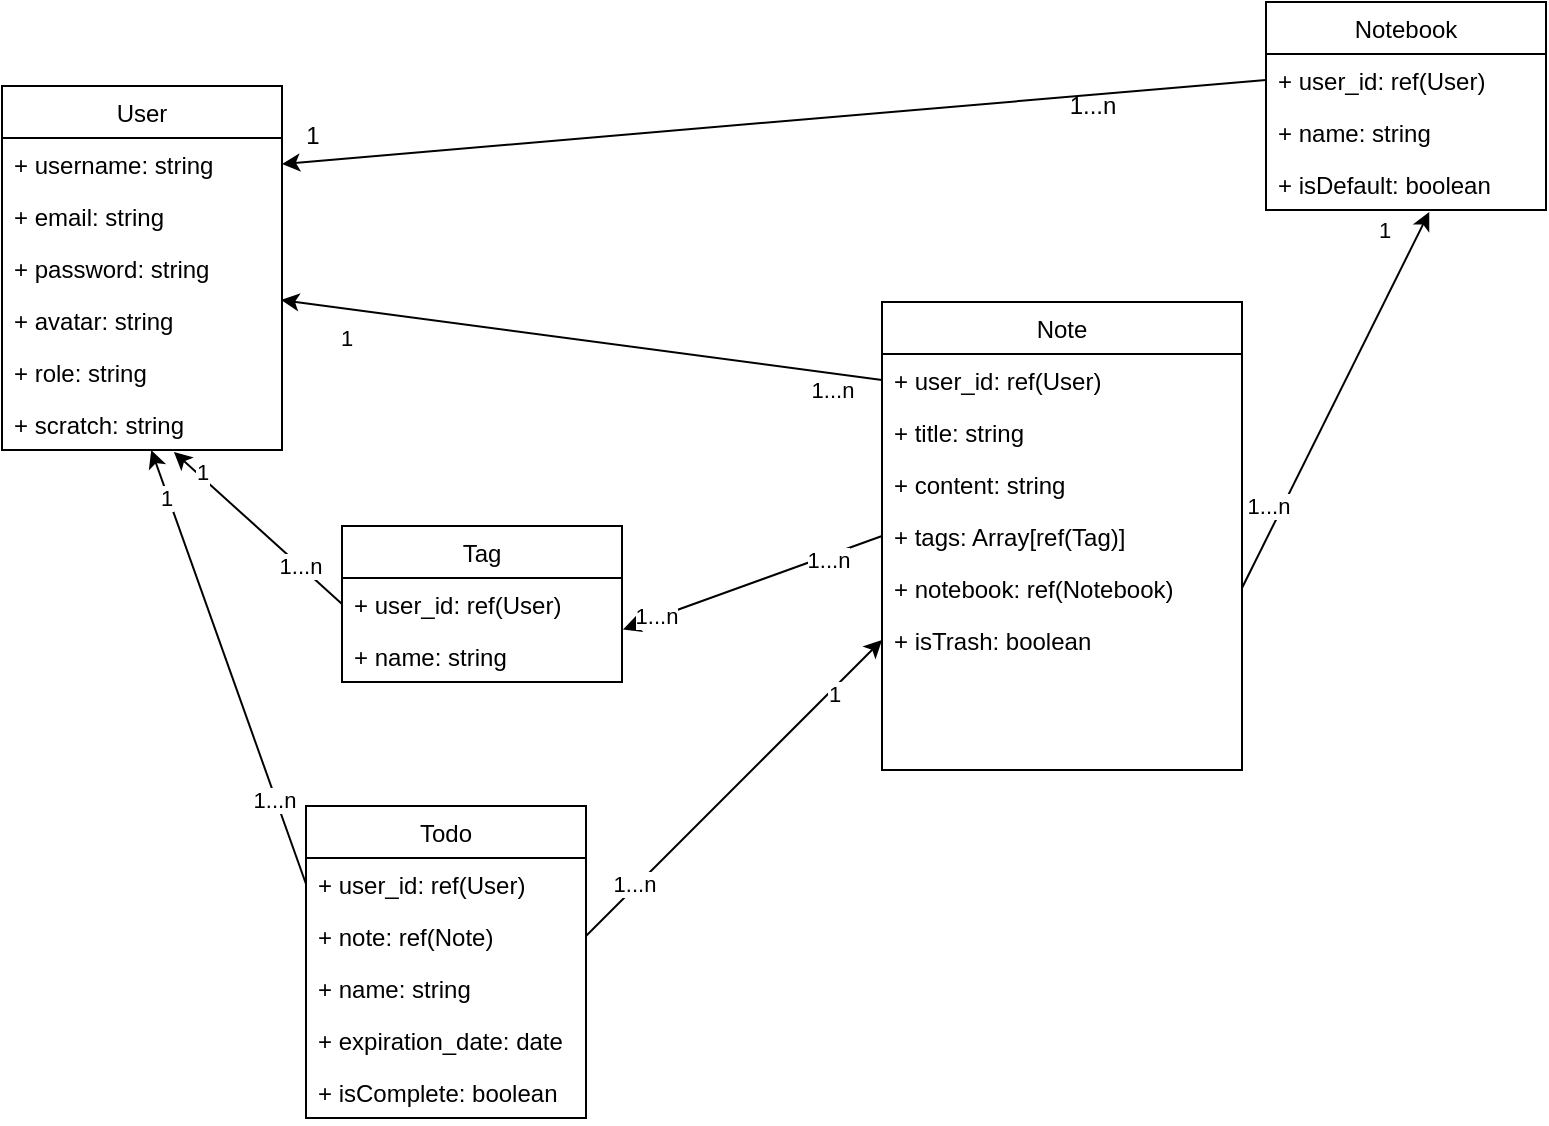 <mxfile version="20.5.1" type="github">
  <diagram id="C5RBs43oDa-KdzZeNtuy" name="Page-1">
    <mxGraphModel dx="1221" dy="644" grid="1" gridSize="12" guides="1" tooltips="1" connect="1" arrows="1" fold="1" page="0" pageScale="1" pageWidth="827" pageHeight="1169" math="0" shadow="0">
      <root>
        <mxCell id="WIyWlLk6GJQsqaUBKTNV-0" />
        <mxCell id="WIyWlLk6GJQsqaUBKTNV-1" parent="WIyWlLk6GJQsqaUBKTNV-0" />
        <mxCell id="3kOBedOzGZeGkMOIW2zw-73" value="User" style="swimlane;fontStyle=0;childLayout=stackLayout;horizontal=1;startSize=26;fillColor=none;horizontalStack=0;resizeParent=1;resizeParentMax=0;resizeLast=0;collapsible=1;marginBottom=0;labelBorderColor=none;" vertex="1" parent="WIyWlLk6GJQsqaUBKTNV-1">
          <mxGeometry x="40" y="120" width="140" height="182" as="geometry" />
        </mxCell>
        <mxCell id="3kOBedOzGZeGkMOIW2zw-74" value="+ username: string&#xa;&#xa;" style="text;strokeColor=none;fillColor=none;align=left;verticalAlign=top;spacingLeft=4;spacingRight=4;overflow=hidden;rotatable=0;points=[[0,0.5],[1,0.5]];portConstraint=eastwest;labelBorderColor=none;" vertex="1" parent="3kOBedOzGZeGkMOIW2zw-73">
          <mxGeometry y="26" width="140" height="26" as="geometry" />
        </mxCell>
        <mxCell id="3kOBedOzGZeGkMOIW2zw-75" value="+ email: string" style="text;strokeColor=none;fillColor=none;align=left;verticalAlign=top;spacingLeft=4;spacingRight=4;overflow=hidden;rotatable=0;points=[[0,0.5],[1,0.5]];portConstraint=eastwest;labelBorderColor=none;" vertex="1" parent="3kOBedOzGZeGkMOIW2zw-73">
          <mxGeometry y="52" width="140" height="26" as="geometry" />
        </mxCell>
        <mxCell id="3kOBedOzGZeGkMOIW2zw-76" value="+ password: string" style="text;strokeColor=none;fillColor=none;align=left;verticalAlign=top;spacingLeft=4;spacingRight=4;overflow=hidden;rotatable=0;points=[[0,0.5],[1,0.5]];portConstraint=eastwest;labelBorderColor=none;" vertex="1" parent="3kOBedOzGZeGkMOIW2zw-73">
          <mxGeometry y="78" width="140" height="26" as="geometry" />
        </mxCell>
        <mxCell id="3kOBedOzGZeGkMOIW2zw-77" value="+ avatar: string" style="text;strokeColor=none;fillColor=none;align=left;verticalAlign=top;spacingLeft=4;spacingRight=4;overflow=hidden;rotatable=0;points=[[0,0.5],[1,0.5]];portConstraint=eastwest;labelBorderColor=none;" vertex="1" parent="3kOBedOzGZeGkMOIW2zw-73">
          <mxGeometry y="104" width="140" height="26" as="geometry" />
        </mxCell>
        <mxCell id="3kOBedOzGZeGkMOIW2zw-78" value="+ role: string&#xa;" style="text;strokeColor=none;fillColor=none;align=left;verticalAlign=top;spacingLeft=4;spacingRight=4;overflow=hidden;rotatable=0;points=[[0,0.5],[1,0.5]];portConstraint=eastwest;labelBorderColor=none;" vertex="1" parent="3kOBedOzGZeGkMOIW2zw-73">
          <mxGeometry y="130" width="140" height="26" as="geometry" />
        </mxCell>
        <mxCell id="3kOBedOzGZeGkMOIW2zw-79" value="+ scratch: string" style="text;strokeColor=none;fillColor=none;align=left;verticalAlign=top;spacingLeft=4;spacingRight=4;overflow=hidden;rotatable=0;points=[[0,0.5],[1,0.5]];portConstraint=eastwest;labelBorderColor=none;" vertex="1" parent="3kOBedOzGZeGkMOIW2zw-73">
          <mxGeometry y="156" width="140" height="26" as="geometry" />
        </mxCell>
        <mxCell id="3kOBedOzGZeGkMOIW2zw-80" value="Note" style="swimlane;fontStyle=0;childLayout=stackLayout;horizontal=1;startSize=26;fillColor=none;horizontalStack=0;resizeParent=1;resizeParentMax=0;resizeLast=0;collapsible=1;marginBottom=0;labelBorderColor=none;" vertex="1" parent="WIyWlLk6GJQsqaUBKTNV-1">
          <mxGeometry x="480" y="228" width="180" height="234" as="geometry" />
        </mxCell>
        <mxCell id="3kOBedOzGZeGkMOIW2zw-81" value="+ user_id: ref(User)" style="text;strokeColor=none;fillColor=none;align=left;verticalAlign=top;spacingLeft=4;spacingRight=4;overflow=hidden;rotatable=0;points=[[0,0.5],[1,0.5]];portConstraint=eastwest;labelBorderColor=none;" vertex="1" parent="3kOBedOzGZeGkMOIW2zw-80">
          <mxGeometry y="26" width="180" height="26" as="geometry" />
        </mxCell>
        <mxCell id="3kOBedOzGZeGkMOIW2zw-82" value="+ title: string" style="text;strokeColor=none;fillColor=none;align=left;verticalAlign=top;spacingLeft=4;spacingRight=4;overflow=hidden;rotatable=0;points=[[0,0.5],[1,0.5]];portConstraint=eastwest;labelBorderColor=none;" vertex="1" parent="3kOBedOzGZeGkMOIW2zw-80">
          <mxGeometry y="52" width="180" height="26" as="geometry" />
        </mxCell>
        <mxCell id="3kOBedOzGZeGkMOIW2zw-83" value="+ content: string" style="text;strokeColor=none;fillColor=none;align=left;verticalAlign=top;spacingLeft=4;spacingRight=4;overflow=hidden;rotatable=0;points=[[0,0.5],[1,0.5]];portConstraint=eastwest;labelBorderColor=none;" vertex="1" parent="3kOBedOzGZeGkMOIW2zw-80">
          <mxGeometry y="78" width="180" height="26" as="geometry" />
        </mxCell>
        <mxCell id="3kOBedOzGZeGkMOIW2zw-88" value="+ tags: Array[ref(Tag)]" style="text;strokeColor=none;fillColor=none;align=left;verticalAlign=top;spacingLeft=4;spacingRight=4;overflow=hidden;rotatable=0;points=[[0,0.5],[1,0.5]];portConstraint=eastwest;labelBorderColor=none;" vertex="1" parent="3kOBedOzGZeGkMOIW2zw-80">
          <mxGeometry y="104" width="180" height="26" as="geometry" />
        </mxCell>
        <mxCell id="3kOBedOzGZeGkMOIW2zw-89" value="+ notebook: ref(Notebook)" style="text;strokeColor=none;fillColor=none;align=left;verticalAlign=top;spacingLeft=4;spacingRight=4;overflow=hidden;rotatable=0;points=[[0,0.5],[1,0.5]];portConstraint=eastwest;labelBorderColor=none;" vertex="1" parent="3kOBedOzGZeGkMOIW2zw-80">
          <mxGeometry y="130" width="180" height="26" as="geometry" />
        </mxCell>
        <mxCell id="3kOBedOzGZeGkMOIW2zw-90" value="+ isTrash: boolean&#xa;" style="text;strokeColor=none;fillColor=none;align=left;verticalAlign=top;spacingLeft=4;spacingRight=4;overflow=hidden;rotatable=0;points=[[0,0.5],[1,0.5]];portConstraint=eastwest;labelBorderColor=none;" vertex="1" parent="3kOBedOzGZeGkMOIW2zw-80">
          <mxGeometry y="156" width="180" height="26" as="geometry" />
        </mxCell>
        <mxCell id="3kOBedOzGZeGkMOIW2zw-91" style="text;strokeColor=none;fillColor=none;align=left;verticalAlign=top;spacingLeft=4;spacingRight=4;overflow=hidden;rotatable=0;points=[[0,0.5],[1,0.5]];portConstraint=eastwest;labelBorderColor=none;" vertex="1" parent="3kOBedOzGZeGkMOIW2zw-80">
          <mxGeometry y="182" width="180" height="26" as="geometry" />
        </mxCell>
        <mxCell id="3kOBedOzGZeGkMOIW2zw-92" style="text;strokeColor=none;fillColor=none;align=left;verticalAlign=top;spacingLeft=4;spacingRight=4;overflow=hidden;rotatable=0;points=[[0,0.5],[1,0.5]];portConstraint=eastwest;labelBorderColor=none;" vertex="1" parent="3kOBedOzGZeGkMOIW2zw-80">
          <mxGeometry y="208" width="180" height="26" as="geometry" />
        </mxCell>
        <mxCell id="3kOBedOzGZeGkMOIW2zw-85" style="edgeStyle=none;rounded=0;orthogonalLoop=1;jettySize=auto;html=1;exitX=0;exitY=0.5;exitDx=0;exitDy=0;entryX=0.997;entryY=0.115;entryDx=0;entryDy=0;entryPerimeter=0;" edge="1" parent="WIyWlLk6GJQsqaUBKTNV-1" source="3kOBedOzGZeGkMOIW2zw-81" target="3kOBedOzGZeGkMOIW2zw-77">
          <mxGeometry relative="1" as="geometry">
            <mxPoint x="190" y="230" as="targetPoint" />
          </mxGeometry>
        </mxCell>
        <mxCell id="3kOBedOzGZeGkMOIW2zw-86" value="1" style="edgeLabel;html=1;align=center;verticalAlign=middle;resizable=0;points=[];" vertex="1" connectable="0" parent="3kOBedOzGZeGkMOIW2zw-85">
          <mxGeometry x="0.747" y="4" relative="1" as="geometry">
            <mxPoint x="-6" y="10" as="offset" />
          </mxGeometry>
        </mxCell>
        <mxCell id="3kOBedOzGZeGkMOIW2zw-87" value="1...n" style="edgeLabel;html=1;align=center;verticalAlign=middle;resizable=0;points=[];" vertex="1" connectable="0" parent="3kOBedOzGZeGkMOIW2zw-85">
          <mxGeometry x="-0.835" y="3" relative="1" as="geometry">
            <mxPoint y="5" as="offset" />
          </mxGeometry>
        </mxCell>
        <mxCell id="3kOBedOzGZeGkMOIW2zw-93" value="Notebook" style="swimlane;fontStyle=0;childLayout=stackLayout;horizontal=1;startSize=26;fillColor=none;horizontalStack=0;resizeParent=1;resizeParentMax=0;resizeLast=0;collapsible=1;marginBottom=0;labelBorderColor=none;" vertex="1" parent="WIyWlLk6GJQsqaUBKTNV-1">
          <mxGeometry x="672" y="78" width="140" height="104" as="geometry" />
        </mxCell>
        <mxCell id="3kOBedOzGZeGkMOIW2zw-94" value="+ user_id: ref(User)" style="text;strokeColor=none;fillColor=none;align=left;verticalAlign=top;spacingLeft=4;spacingRight=4;overflow=hidden;rotatable=0;points=[[0,0.5],[1,0.5]];portConstraint=eastwest;labelBorderColor=none;" vertex="1" parent="3kOBedOzGZeGkMOIW2zw-93">
          <mxGeometry y="26" width="140" height="26" as="geometry" />
        </mxCell>
        <mxCell id="3kOBedOzGZeGkMOIW2zw-95" value="+ name: string" style="text;strokeColor=none;fillColor=none;align=left;verticalAlign=top;spacingLeft=4;spacingRight=4;overflow=hidden;rotatable=0;points=[[0,0.5],[1,0.5]];portConstraint=eastwest;labelBorderColor=none;" vertex="1" parent="3kOBedOzGZeGkMOIW2zw-93">
          <mxGeometry y="52" width="140" height="26" as="geometry" />
        </mxCell>
        <mxCell id="3kOBedOzGZeGkMOIW2zw-112" value="+ isDefault: boolean" style="text;strokeColor=none;fillColor=none;align=left;verticalAlign=top;spacingLeft=4;spacingRight=4;overflow=hidden;rotatable=0;points=[[0,0.5],[1,0.5]];portConstraint=eastwest;labelBorderColor=none;" vertex="1" parent="3kOBedOzGZeGkMOIW2zw-93">
          <mxGeometry y="78" width="140" height="26" as="geometry" />
        </mxCell>
        <mxCell id="3kOBedOzGZeGkMOIW2zw-97" style="edgeStyle=none;rounded=0;orthogonalLoop=1;jettySize=auto;html=1;exitX=1;exitY=0.5;exitDx=0;exitDy=0;entryX=0.583;entryY=1.038;entryDx=0;entryDy=0;entryPerimeter=0;" edge="1" parent="WIyWlLk6GJQsqaUBKTNV-1" source="3kOBedOzGZeGkMOIW2zw-89" target="3kOBedOzGZeGkMOIW2zw-112">
          <mxGeometry relative="1" as="geometry">
            <mxPoint x="480" y="418" as="sourcePoint" />
            <mxPoint x="610" y="170" as="targetPoint" />
          </mxGeometry>
        </mxCell>
        <mxCell id="3kOBedOzGZeGkMOIW2zw-98" value="1...n" style="edgeLabel;html=1;align=center;verticalAlign=middle;resizable=0;points=[];" vertex="1" connectable="0" parent="3kOBedOzGZeGkMOIW2zw-97">
          <mxGeometry x="-0.681" y="2" relative="1" as="geometry">
            <mxPoint y="-10" as="offset" />
          </mxGeometry>
        </mxCell>
        <mxCell id="3kOBedOzGZeGkMOIW2zw-99" value="1" style="edgeLabel;html=1;align=center;verticalAlign=middle;resizable=0;points=[];" vertex="1" connectable="0" parent="3kOBedOzGZeGkMOIW2zw-97">
          <mxGeometry x="0.738" relative="1" as="geometry">
            <mxPoint x="-11" y="-16" as="offset" />
          </mxGeometry>
        </mxCell>
        <mxCell id="3kOBedOzGZeGkMOIW2zw-110" style="edgeStyle=none;rounded=0;orthogonalLoop=1;jettySize=auto;html=1;exitX=0;exitY=0.5;exitDx=0;exitDy=0;entryX=1;entryY=0.5;entryDx=0;entryDy=0;" edge="1" parent="WIyWlLk6GJQsqaUBKTNV-1" source="3kOBedOzGZeGkMOIW2zw-94" target="3kOBedOzGZeGkMOIW2zw-74">
          <mxGeometry relative="1" as="geometry" />
        </mxCell>
        <mxCell id="3kOBedOzGZeGkMOIW2zw-111" value="1" style="text;html=1;align=center;verticalAlign=middle;resizable=0;points=[];autosize=1;strokeColor=none;fillColor=none;" vertex="1" parent="WIyWlLk6GJQsqaUBKTNV-1">
          <mxGeometry x="180" y="130" width="30" height="30" as="geometry" />
        </mxCell>
        <mxCell id="3kOBedOzGZeGkMOIW2zw-113" value="1...n" style="text;html=1;align=center;verticalAlign=middle;resizable=0;points=[];autosize=1;strokeColor=none;fillColor=none;" vertex="1" parent="WIyWlLk6GJQsqaUBKTNV-1">
          <mxGeometry x="560" y="115" width="50" height="30" as="geometry" />
        </mxCell>
        <mxCell id="3kOBedOzGZeGkMOIW2zw-114" value="Tag" style="swimlane;fontStyle=0;childLayout=stackLayout;horizontal=1;startSize=26;fillColor=none;horizontalStack=0;resizeParent=1;resizeParentMax=0;resizeLast=0;collapsible=1;marginBottom=0;labelBorderColor=none;" vertex="1" parent="WIyWlLk6GJQsqaUBKTNV-1">
          <mxGeometry x="210" y="340" width="140" height="78" as="geometry" />
        </mxCell>
        <mxCell id="3kOBedOzGZeGkMOIW2zw-115" value="+ user_id: ref(User)" style="text;strokeColor=none;fillColor=none;align=left;verticalAlign=top;spacingLeft=4;spacingRight=4;overflow=hidden;rotatable=0;points=[[0,0.5],[1,0.5]];portConstraint=eastwest;labelBorderColor=none;" vertex="1" parent="3kOBedOzGZeGkMOIW2zw-114">
          <mxGeometry y="26" width="140" height="26" as="geometry" />
        </mxCell>
        <mxCell id="3kOBedOzGZeGkMOIW2zw-116" value="+ name: string" style="text;strokeColor=none;fillColor=none;align=left;verticalAlign=top;spacingLeft=4;spacingRight=4;overflow=hidden;rotatable=0;points=[[0,0.5],[1,0.5]];portConstraint=eastwest;labelBorderColor=none;" vertex="1" parent="3kOBedOzGZeGkMOIW2zw-114">
          <mxGeometry y="52" width="140" height="26" as="geometry" />
        </mxCell>
        <mxCell id="3kOBedOzGZeGkMOIW2zw-118" style="edgeStyle=none;rounded=0;orthogonalLoop=1;jettySize=auto;html=1;exitX=0;exitY=0.5;exitDx=0;exitDy=0;entryX=1.003;entryY=-0.008;entryDx=0;entryDy=0;entryPerimeter=0;" edge="1" parent="WIyWlLk6GJQsqaUBKTNV-1" source="3kOBedOzGZeGkMOIW2zw-88" target="3kOBedOzGZeGkMOIW2zw-116">
          <mxGeometry relative="1" as="geometry" />
        </mxCell>
        <mxCell id="3kOBedOzGZeGkMOIW2zw-123" value="1...n" style="edgeLabel;html=1;align=center;verticalAlign=middle;resizable=0;points=[];" vertex="1" connectable="0" parent="3kOBedOzGZeGkMOIW2zw-118">
          <mxGeometry x="0.749" y="-1" relative="1" as="geometry">
            <mxPoint as="offset" />
          </mxGeometry>
        </mxCell>
        <mxCell id="3kOBedOzGZeGkMOIW2zw-124" value="1...n" style="edgeLabel;html=1;align=center;verticalAlign=middle;resizable=0;points=[];" vertex="1" connectable="0" parent="3kOBedOzGZeGkMOIW2zw-118">
          <mxGeometry x="-0.571" y="2" relative="1" as="geometry">
            <mxPoint as="offset" />
          </mxGeometry>
        </mxCell>
        <mxCell id="3kOBedOzGZeGkMOIW2zw-120" style="edgeStyle=none;rounded=0;orthogonalLoop=1;jettySize=auto;html=1;exitX=0;exitY=0.5;exitDx=0;exitDy=0;entryX=0.614;entryY=1.038;entryDx=0;entryDy=0;entryPerimeter=0;" edge="1" parent="WIyWlLk6GJQsqaUBKTNV-1" source="3kOBedOzGZeGkMOIW2zw-115" target="3kOBedOzGZeGkMOIW2zw-79">
          <mxGeometry relative="1" as="geometry" />
        </mxCell>
        <mxCell id="3kOBedOzGZeGkMOIW2zw-121" value="1" style="edgeLabel;html=1;align=center;verticalAlign=middle;resizable=0;points=[];" vertex="1" connectable="0" parent="3kOBedOzGZeGkMOIW2zw-120">
          <mxGeometry x="0.714" y="-1" relative="1" as="geometry">
            <mxPoint x="1" as="offset" />
          </mxGeometry>
        </mxCell>
        <mxCell id="3kOBedOzGZeGkMOIW2zw-122" value="1...n" style="edgeLabel;html=1;align=center;verticalAlign=middle;resizable=0;points=[];" vertex="1" connectable="0" parent="3kOBedOzGZeGkMOIW2zw-120">
          <mxGeometry x="-0.497" relative="1" as="geometry">
            <mxPoint as="offset" />
          </mxGeometry>
        </mxCell>
        <mxCell id="3kOBedOzGZeGkMOIW2zw-129" value="Todo" style="swimlane;fontStyle=0;childLayout=stackLayout;horizontal=1;startSize=26;fillColor=none;horizontalStack=0;resizeParent=1;resizeParentMax=0;resizeLast=0;collapsible=1;marginBottom=0;labelBorderColor=none;" vertex="1" parent="WIyWlLk6GJQsqaUBKTNV-1">
          <mxGeometry x="192" y="480" width="140" height="156" as="geometry" />
        </mxCell>
        <mxCell id="3kOBedOzGZeGkMOIW2zw-130" value="+ user_id: ref(User)" style="text;strokeColor=none;fillColor=none;align=left;verticalAlign=top;spacingLeft=4;spacingRight=4;overflow=hidden;rotatable=0;points=[[0,0.5],[1,0.5]];portConstraint=eastwest;labelBorderColor=none;" vertex="1" parent="3kOBedOzGZeGkMOIW2zw-129">
          <mxGeometry y="26" width="140" height="26" as="geometry" />
        </mxCell>
        <mxCell id="3kOBedOzGZeGkMOIW2zw-131" value="+ note: ref(Note)" style="text;strokeColor=none;fillColor=none;align=left;verticalAlign=top;spacingLeft=4;spacingRight=4;overflow=hidden;rotatable=0;points=[[0,0.5],[1,0.5]];portConstraint=eastwest;labelBorderColor=none;" vertex="1" parent="3kOBedOzGZeGkMOIW2zw-129">
          <mxGeometry y="52" width="140" height="26" as="geometry" />
        </mxCell>
        <mxCell id="3kOBedOzGZeGkMOIW2zw-132" value="+ name: string" style="text;strokeColor=none;fillColor=none;align=left;verticalAlign=top;spacingLeft=4;spacingRight=4;overflow=hidden;rotatable=0;points=[[0,0.5],[1,0.5]];portConstraint=eastwest;labelBorderColor=none;" vertex="1" parent="3kOBedOzGZeGkMOIW2zw-129">
          <mxGeometry y="78" width="140" height="26" as="geometry" />
        </mxCell>
        <mxCell id="3kOBedOzGZeGkMOIW2zw-133" value="+ expiration_date: date" style="text;strokeColor=none;fillColor=none;align=left;verticalAlign=top;spacingLeft=4;spacingRight=4;overflow=hidden;rotatable=0;points=[[0,0.5],[1,0.5]];portConstraint=eastwest;labelBorderColor=none;" vertex="1" parent="3kOBedOzGZeGkMOIW2zw-129">
          <mxGeometry y="104" width="140" height="26" as="geometry" />
        </mxCell>
        <mxCell id="3kOBedOzGZeGkMOIW2zw-134" value="+ isComplete: boolean" style="text;strokeColor=none;fillColor=none;align=left;verticalAlign=top;spacingLeft=4;spacingRight=4;overflow=hidden;rotatable=0;points=[[0,0.5],[1,0.5]];portConstraint=eastwest;labelBorderColor=none;" vertex="1" parent="3kOBedOzGZeGkMOIW2zw-129">
          <mxGeometry y="130" width="140" height="26" as="geometry" />
        </mxCell>
        <mxCell id="3kOBedOzGZeGkMOIW2zw-136" style="edgeStyle=none;rounded=0;orthogonalLoop=1;jettySize=auto;html=1;exitX=0;exitY=0.5;exitDx=0;exitDy=0;" edge="1" parent="WIyWlLk6GJQsqaUBKTNV-1" source="3kOBedOzGZeGkMOIW2zw-130" target="3kOBedOzGZeGkMOIW2zw-79">
          <mxGeometry relative="1" as="geometry" />
        </mxCell>
        <mxCell id="3kOBedOzGZeGkMOIW2zw-138" value="1" style="edgeLabel;html=1;align=center;verticalAlign=middle;resizable=0;points=[];" vertex="1" connectable="0" parent="3kOBedOzGZeGkMOIW2zw-136">
          <mxGeometry x="0.784" y="1" relative="1" as="geometry">
            <mxPoint as="offset" />
          </mxGeometry>
        </mxCell>
        <mxCell id="3kOBedOzGZeGkMOIW2zw-139" value="1...n" style="edgeLabel;html=1;align=center;verticalAlign=middle;resizable=0;points=[];" vertex="1" connectable="0" parent="3kOBedOzGZeGkMOIW2zw-136">
          <mxGeometry x="-0.605" y="1" relative="1" as="geometry">
            <mxPoint as="offset" />
          </mxGeometry>
        </mxCell>
        <mxCell id="3kOBedOzGZeGkMOIW2zw-137" style="edgeStyle=none;rounded=0;orthogonalLoop=1;jettySize=auto;html=1;exitX=1;exitY=0.5;exitDx=0;exitDy=0;entryX=0;entryY=0.5;entryDx=0;entryDy=0;" edge="1" parent="WIyWlLk6GJQsqaUBKTNV-1" source="3kOBedOzGZeGkMOIW2zw-131" target="3kOBedOzGZeGkMOIW2zw-90">
          <mxGeometry relative="1" as="geometry" />
        </mxCell>
        <mxCell id="3kOBedOzGZeGkMOIW2zw-140" value="1...n" style="edgeLabel;html=1;align=center;verticalAlign=middle;resizable=0;points=[];" vertex="1" connectable="0" parent="3kOBedOzGZeGkMOIW2zw-137">
          <mxGeometry x="-0.659" y="2" relative="1" as="geometry">
            <mxPoint as="offset" />
          </mxGeometry>
        </mxCell>
        <mxCell id="3kOBedOzGZeGkMOIW2zw-141" value="1" style="edgeLabel;html=1;align=center;verticalAlign=middle;resizable=0;points=[];" vertex="1" connectable="0" parent="3kOBedOzGZeGkMOIW2zw-137">
          <mxGeometry x="0.66" y="-1" relative="1" as="geometry">
            <mxPoint y="1" as="offset" />
          </mxGeometry>
        </mxCell>
      </root>
    </mxGraphModel>
  </diagram>
</mxfile>
